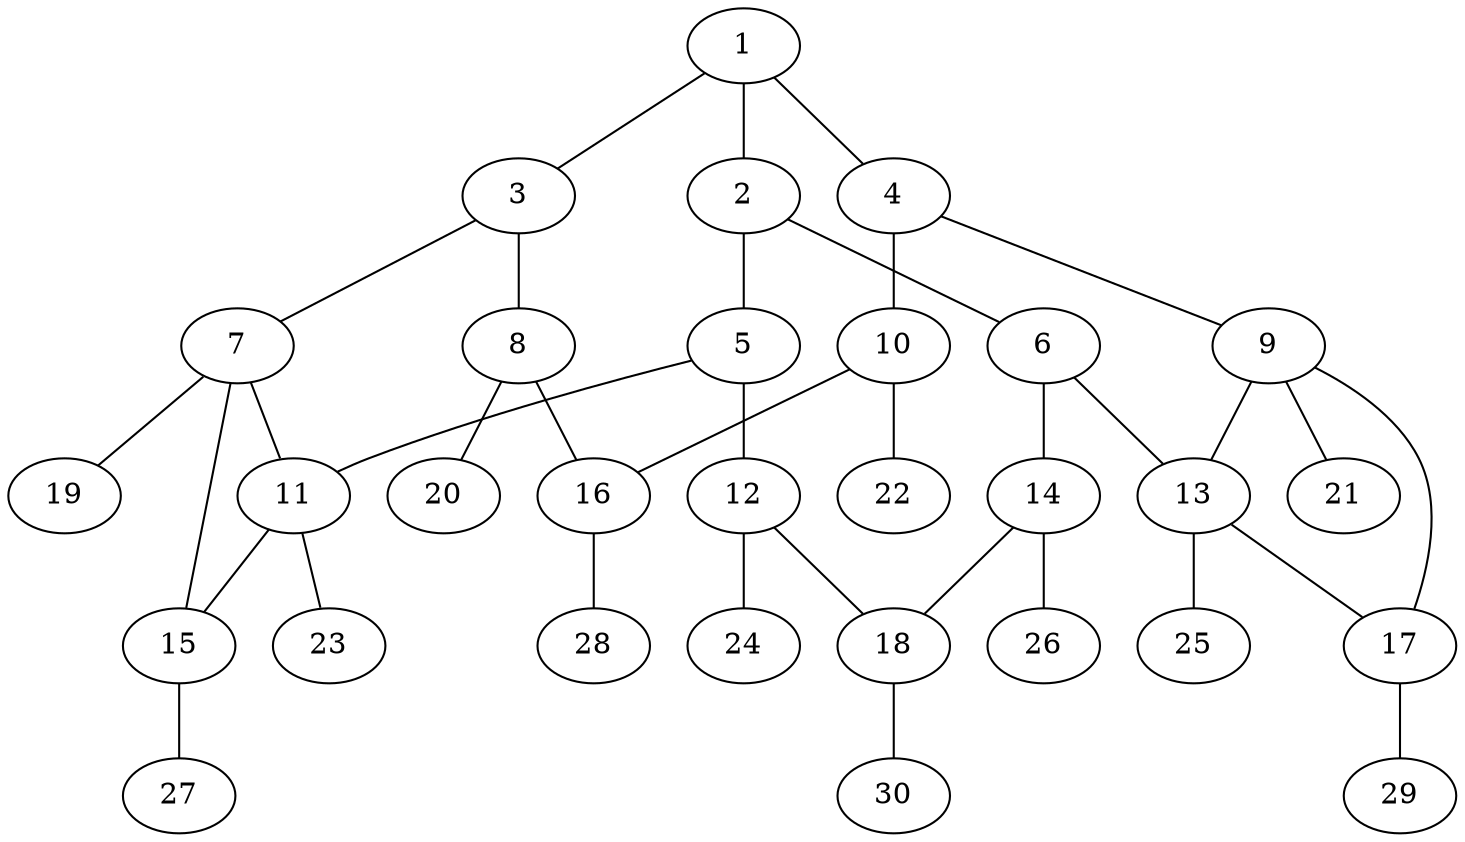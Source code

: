 graph molecule_2948 {
	1	 [chem=C];
	2	 [chem=C];
	1 -- 2	 [valence=1];
	3	 [chem=C];
	1 -- 3	 [valence=1];
	4	 [chem=C];
	1 -- 4	 [valence=2];
	5	 [chem=C];
	2 -- 5	 [valence=2];
	6	 [chem=C];
	2 -- 6	 [valence=1];
	7	 [chem=C];
	3 -- 7	 [valence=1];
	8	 [chem=C];
	3 -- 8	 [valence=2];
	9	 [chem=C];
	4 -- 9	 [valence=1];
	10	 [chem=C];
	4 -- 10	 [valence=1];
	11	 [chem=C];
	5 -- 11	 [valence=1];
	12	 [chem=C];
	5 -- 12	 [valence=1];
	13	 [chem=C];
	6 -- 13	 [valence=1];
	14	 [chem=C];
	6 -- 14	 [valence=2];
	7 -- 11	 [valence=1];
	15	 [chem=N];
	7 -- 15	 [valence=1];
	19	 [chem=H];
	7 -- 19	 [valence=1];
	16	 [chem=C];
	8 -- 16	 [valence=1];
	20	 [chem=H];
	8 -- 20	 [valence=1];
	9 -- 13	 [valence=1];
	17	 [chem=N];
	9 -- 17	 [valence=1];
	21	 [chem=H];
	9 -- 21	 [valence=1];
	10 -- 16	 [valence=2];
	22	 [chem=H];
	10 -- 22	 [valence=1];
	11 -- 15	 [valence=1];
	23	 [chem=H];
	11 -- 23	 [valence=1];
	18	 [chem=C];
	12 -- 18	 [valence=2];
	24	 [chem=H];
	12 -- 24	 [valence=1];
	13 -- 17	 [valence=1];
	25	 [chem=H];
	13 -- 25	 [valence=1];
	14 -- 18	 [valence=1];
	26	 [chem=H];
	14 -- 26	 [valence=1];
	27	 [chem=H];
	15 -- 27	 [valence=1];
	28	 [chem=H];
	16 -- 28	 [valence=1];
	29	 [chem=H];
	17 -- 29	 [valence=1];
	30	 [chem=H];
	18 -- 30	 [valence=1];
}

